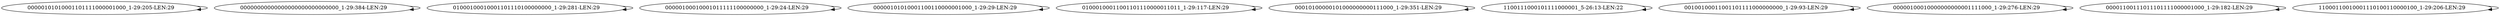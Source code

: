 digraph G {
    "00000101010001101111000001000_1-29:205-LEN:29" -> "00000101010001101111000001000_1-29:205-LEN:29";
    "00000000000000000000000000000_1-29:384-LEN:29" -> "00000000000000000000000000000_1-29:384-LEN:29";
    "01000100010001101110100000000_1-29:281-LEN:29" -> "01000100010001101110100000000_1-29:281-LEN:29";
    "00000100010001011111100000000_1-29:24-LEN:29" -> "00000100010001011111100000000_1-29:24-LEN:29";
    "00000101010001100110000001000_1-29:29-LEN:29" -> "00000101010001100110000001000_1-29:29-LEN:29";
    "01000100011001101110000011011_1-29:117-LEN:29" -> "01000100011001101110000011011_1-29:117-LEN:29";
    "00010100000101000000000111000_1-29:351-LEN:29" -> "00010100000101000000000111000_1-29:351-LEN:29";
    "1100111000101111000001_5-26:13-LEN:22" -> "1100111000101111000001_5-26:13-LEN:22";
    "00100100011001101111000000000_1-29:93-LEN:29" -> "00100100011001101111000000000_1-29:93-LEN:29";
    "00000100010000000000001111000_1-29:276-LEN:29" -> "00000100010000000000001111000_1-29:276-LEN:29";
    "00001100111011101111000001000_1-29:182-LEN:29" -> "00001100111011101111000001000_1-29:182-LEN:29";
    "11000110010001110100110000100_1-29:206-LEN:29" -> "11000110010001110100110000100_1-29:206-LEN:29";
}
